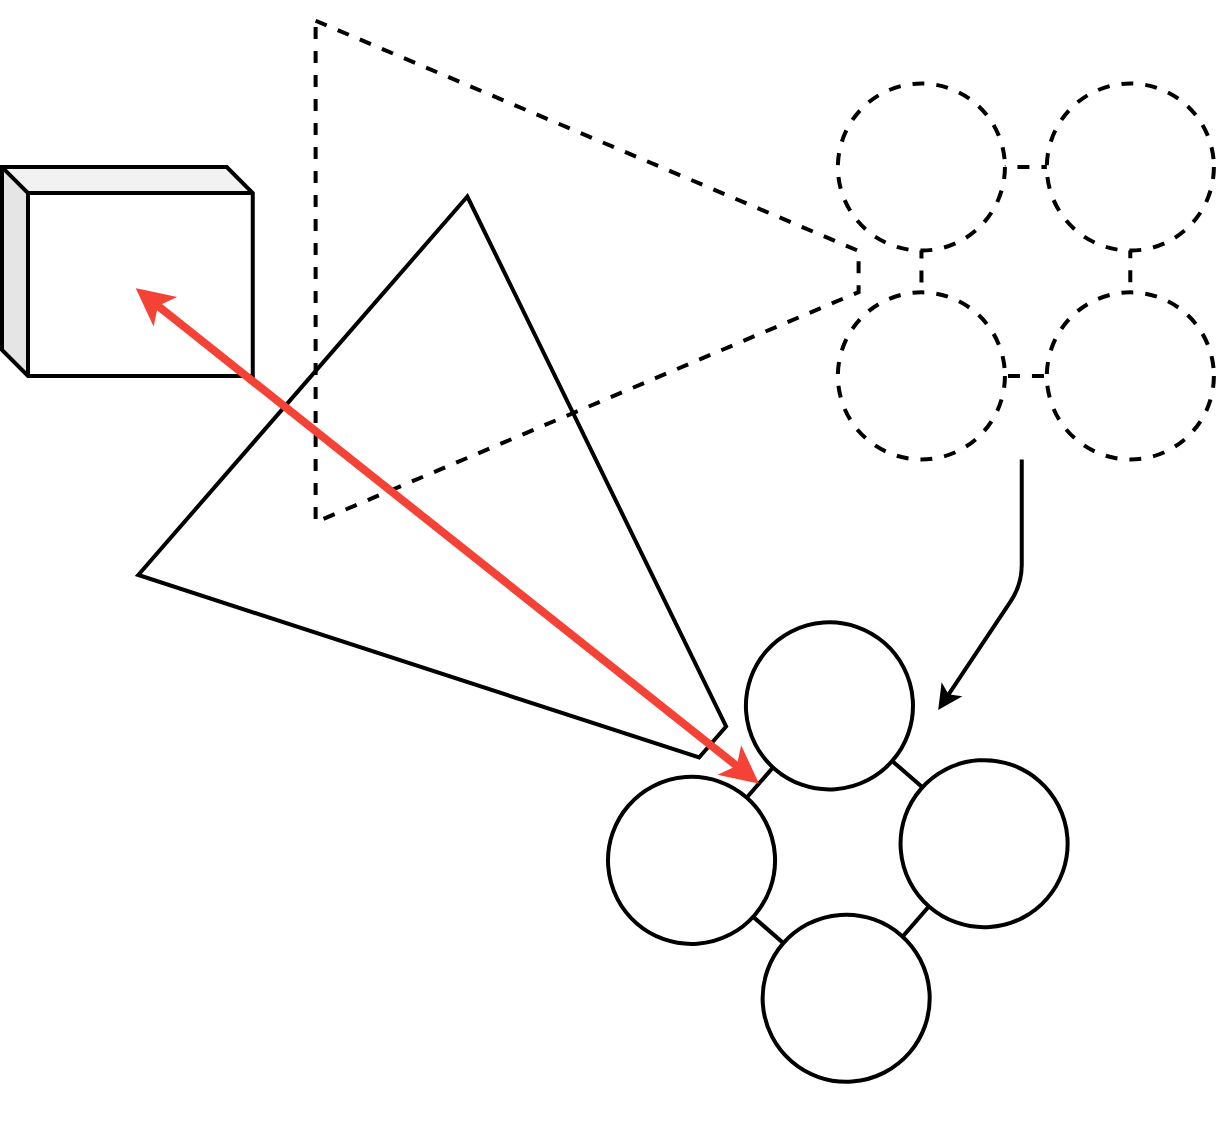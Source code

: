 <mxfile version="11.2.9" type="device" pages="1"><diagram id="HCYmm_tbwabuQXdnXTxh" name="Page-1"><mxGraphModel dx="1394" dy="535" grid="1" gridSize="10" guides="1" tooltips="1" connect="1" arrows="1" fold="1" page="1" pageScale="1" pageWidth="827" pageHeight="1169" math="0" shadow="0"><root><mxCell id="0"/><mxCell id="1" parent="0"/><mxCell id="SMUQ-qUIgOUgmim2T0sx-42" value="" style="group;strokeWidth=2;" vertex="1" connectable="0" parent="1"><mxGeometry x="100" y="150" width="606" height="520" as="geometry"/></mxCell><mxCell id="SMUQ-qUIgOUgmim2T0sx-19" value="" style="shape=cube;whiteSpace=wrap;html=1;boundedLbl=1;backgroundOutline=1;darkOpacity=0.05;darkOpacity2=0.1;fillColor=#FFFFFF;size=13;strokeWidth=2;" vertex="1" parent="SMUQ-qUIgOUgmim2T0sx-42"><mxGeometry y="83.534" width="125.379" height="104.418" as="geometry"/></mxCell><mxCell id="SMUQ-qUIgOUgmim2T0sx-21" value="" style="group;strokeWidth=2;" vertex="1" connectable="0" parent="SMUQ-qUIgOUgmim2T0sx-42"><mxGeometry x="417.931" y="41.767" width="188.069" height="187.952" as="geometry"/></mxCell><mxCell id="SMUQ-qUIgOUgmim2T0sx-18" value="" style="whiteSpace=wrap;html=1;aspect=fixed;fillColor=#FFFFFF;dashed=1;strokeWidth=2;" vertex="1" parent="SMUQ-qUIgOUgmim2T0sx-21"><mxGeometry x="41.793" y="41.767" width="104.418" height="104.418" as="geometry"/></mxCell><mxCell id="SMUQ-qUIgOUgmim2T0sx-4" value="" style="ellipse;whiteSpace=wrap;html=1;aspect=fixed;dashed=1;strokeWidth=2;" vertex="1" parent="SMUQ-qUIgOUgmim2T0sx-21"><mxGeometry x="104.483" y="104.418" width="83.534" height="83.534" as="geometry"/></mxCell><mxCell id="SMUQ-qUIgOUgmim2T0sx-1" value="" style="ellipse;whiteSpace=wrap;html=1;aspect=fixed;dashed=1;strokeWidth=2;" vertex="1" parent="SMUQ-qUIgOUgmim2T0sx-21"><mxGeometry width="83.534" height="83.534" as="geometry"/></mxCell><mxCell id="SMUQ-qUIgOUgmim2T0sx-3" value="" style="ellipse;whiteSpace=wrap;html=1;aspect=fixed;fillColor=#FFFFFF;dashed=1;strokeWidth=2;" vertex="1" parent="SMUQ-qUIgOUgmim2T0sx-21"><mxGeometry y="104.418" width="83.534" height="83.534" as="geometry"/></mxCell><mxCell id="SMUQ-qUIgOUgmim2T0sx-2" value="" style="ellipse;whiteSpace=wrap;html=1;aspect=fixed;dashed=1;strokeWidth=2;" vertex="1" parent="SMUQ-qUIgOUgmim2T0sx-21"><mxGeometry x="104.483" width="83.534" height="83.534" as="geometry"/></mxCell><mxCell id="SMUQ-qUIgOUgmim2T0sx-28" value="" style="shape=trapezoid;perimeter=trapezoidPerimeter;whiteSpace=wrap;html=1;fillColor=#FFFFFF;dashed=1;rotation=90;size=0.459;strokeWidth=2;" vertex="1" parent="SMUQ-qUIgOUgmim2T0sx-42"><mxGeometry x="167.172" width="250.759" height="271.486" as="geometry"/></mxCell><mxCell id="SMUQ-qUIgOUgmim2T0sx-31" value="" style="group;rotation=41;strokeWidth=2;" vertex="1" connectable="0" parent="SMUQ-qUIgOUgmim2T0sx-42"><mxGeometry x="323.897" y="332.048" width="188.069" height="187.952" as="geometry"/></mxCell><mxCell id="SMUQ-qUIgOUgmim2T0sx-32" value="" style="whiteSpace=wrap;html=1;aspect=fixed;fillColor=#FFFFFF;rotation=41;strokeWidth=2;" vertex="1" parent="SMUQ-qUIgOUgmim2T0sx-31"><mxGeometry x="41.793" y="41.767" width="104.418" height="104.418" as="geometry"/></mxCell><mxCell id="SMUQ-qUIgOUgmim2T0sx-33" value="" style="ellipse;whiteSpace=wrap;html=1;aspect=fixed;rotation=41;strokeWidth=2;" vertex="1" parent="SMUQ-qUIgOUgmim2T0sx-31"><mxGeometry x="56.421" y="125.301" width="83.534" height="83.534" as="geometry"/></mxCell><mxCell id="SMUQ-qUIgOUgmim2T0sx-34" value="" style="ellipse;whiteSpace=wrap;html=1;aspect=fixed;rotation=41;strokeWidth=2;" vertex="1" parent="SMUQ-qUIgOUgmim2T0sx-31"><mxGeometry x="48.062" y="-20.884" width="83.534" height="83.534" as="geometry"/></mxCell><mxCell id="SMUQ-qUIgOUgmim2T0sx-35" value="" style="ellipse;whiteSpace=wrap;html=1;aspect=fixed;fillColor=#FFFFFF;rotation=41;strokeWidth=2;" vertex="1" parent="SMUQ-qUIgOUgmim2T0sx-31"><mxGeometry x="-20.897" y="56.386" width="83.534" height="83.534" as="geometry"/></mxCell><mxCell id="SMUQ-qUIgOUgmim2T0sx-36" value="" style="ellipse;whiteSpace=wrap;html=1;aspect=fixed;rotation=41;strokeWidth=2;" vertex="1" parent="SMUQ-qUIgOUgmim2T0sx-31"><mxGeometry x="125.379" y="48.032" width="83.534" height="83.534" as="geometry"/></mxCell><mxCell id="SMUQ-qUIgOUgmim2T0sx-37" value="" style="shape=trapezoid;perimeter=trapezoidPerimeter;whiteSpace=wrap;html=1;fillColor=none;rotation=131;size=0.459;strokeWidth=2;" vertex="1" parent="SMUQ-qUIgOUgmim2T0sx-42"><mxGeometry x="127.469" y="146.185" width="250.759" height="271.486" as="geometry"/></mxCell><mxCell id="SMUQ-qUIgOUgmim2T0sx-39" value="" style="endArrow=classic;startArrow=classic;html=1;exitX=0;exitY=0.5;exitDx=0;exitDy=0;entryX=0;entryY=0;entryDx=0;entryDy=0;entryPerimeter=0;strokeColor=#f44336;strokeWidth=4;" edge="1" parent="SMUQ-qUIgOUgmim2T0sx-42" source="SMUQ-qUIgOUgmim2T0sx-32"><mxGeometry width="50" height="50" relative="1" as="geometry"><mxPoint x="445.373" y="452.334" as="sourcePoint"/><mxPoint x="66.869" y="144.096" as="targetPoint"/></mxGeometry></mxCell><mxCell id="SMUQ-qUIgOUgmim2T0sx-40" value="" style="endArrow=classic;html=1;strokeColor=#000000;strokeWidth=2;" edge="1" parent="SMUQ-qUIgOUgmim2T0sx-42"><mxGeometry width="50" height="50" relative="1" as="geometry"><mxPoint x="509.876" y="229.719" as="sourcePoint"/><mxPoint x="468.083" y="355.02" as="targetPoint"/><Array as="points"><mxPoint x="509.876" y="292.369"/></Array></mxGeometry></mxCell></root></mxGraphModel></diagram></mxfile>